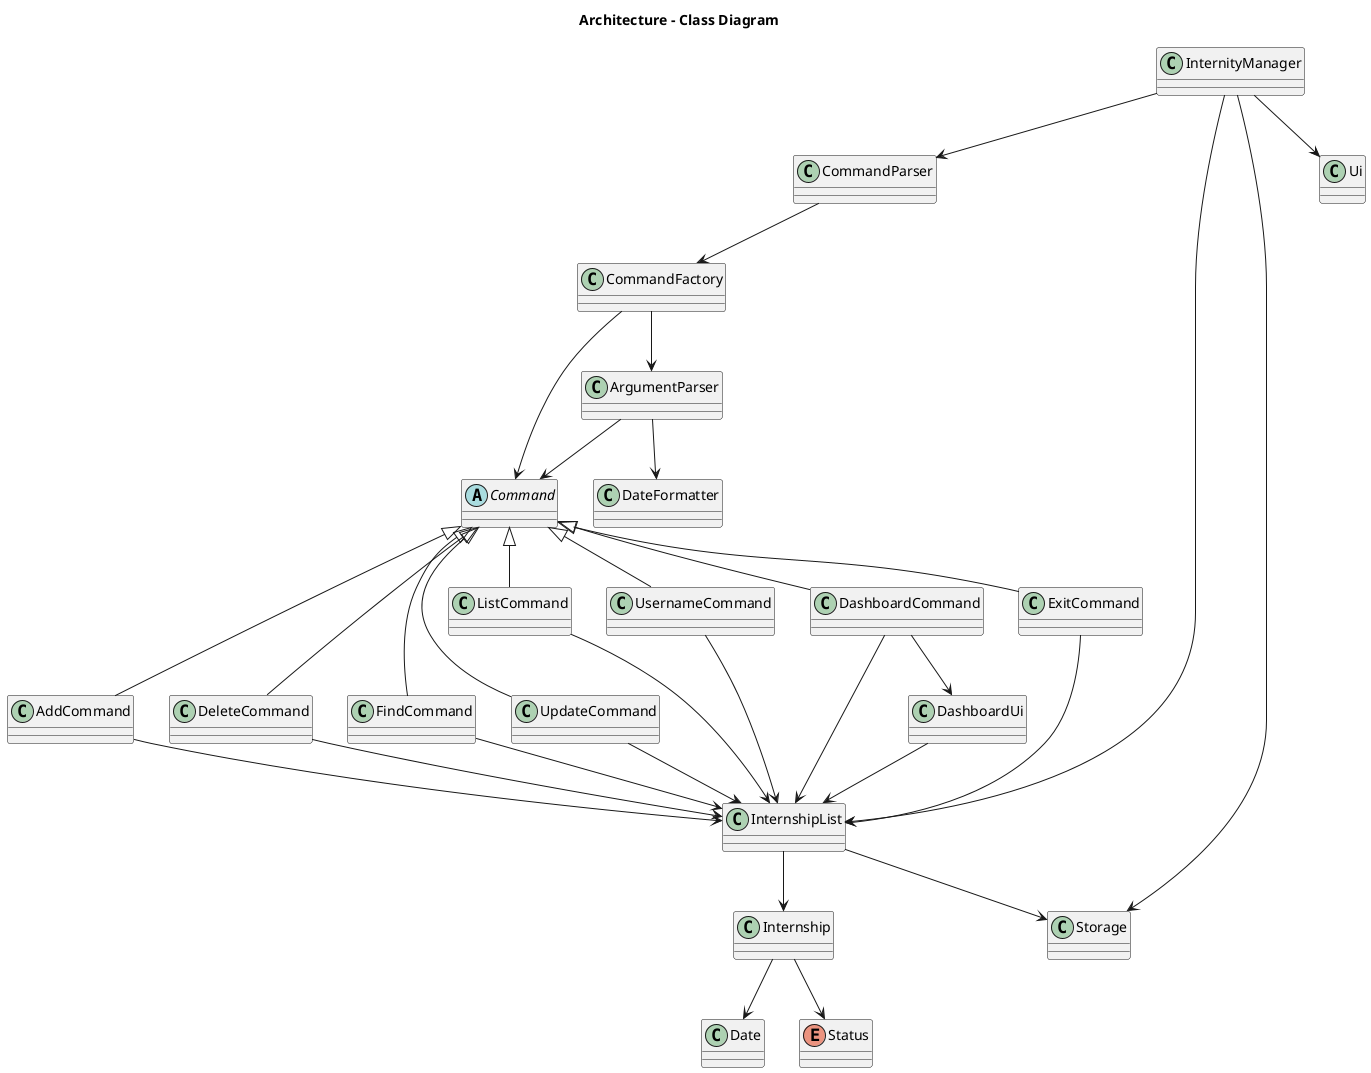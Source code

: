 @startuml@startuml
title Architecture - Class Diagram

' === Core Controller ===
class InternityManager

' === Logic Layer ===
class CommandParser
class CommandFactory
abstract class Command
class AddCommand
class DeleteCommand
class FindCommand
class UpdateCommand
class ListCommand
class UsernameCommand
class DashboardCommand
class ExitCommand
class ArgumentParser

' === Model Layer ===
class InternshipList
class Internship
class Storage
class Date
enum Status

' === UI Layer ===
class Ui
class DashboardUi

' === Utilities ===
class DateFormatter

' === Relationships ===
InternityManager --> CommandParser
InternityManager --> InternshipList
InternityManager --> Storage
InternityManager --> Ui

CommandParser --> CommandFactory
CommandFactory --> ArgumentParser
CommandFactory --> Command
ArgumentParser --> Command

' Command hierarchy
Command <|-- AddCommand
Command <|-- DeleteCommand
Command <|-- FindCommand
Command <|-- UpdateCommand
Command <|-- ListCommand
Command <|-- UsernameCommand
Command <|-- DashboardCommand
Command <|-- ExitCommand

' All commands interact with InternshipList
AddCommand --> InternshipList
DeleteCommand --> InternshipList
FindCommand --> InternshipList
UpdateCommand --> InternshipList
ListCommand --> InternshipList
UsernameCommand --> InternshipList
DashboardCommand --> InternshipList
ExitCommand --> InternshipList

' Dashboard uses DashboardUi
DashboardCommand --> DashboardUi

' InternshipList relationships
InternshipList --> Storage
InternshipList --> Internship
Internship --> Date
Internship --> Status
DashboardUi --> InternshipList

' ArgumentParser uses DateFormatter
ArgumentParser --> DateFormatter

@enduml
